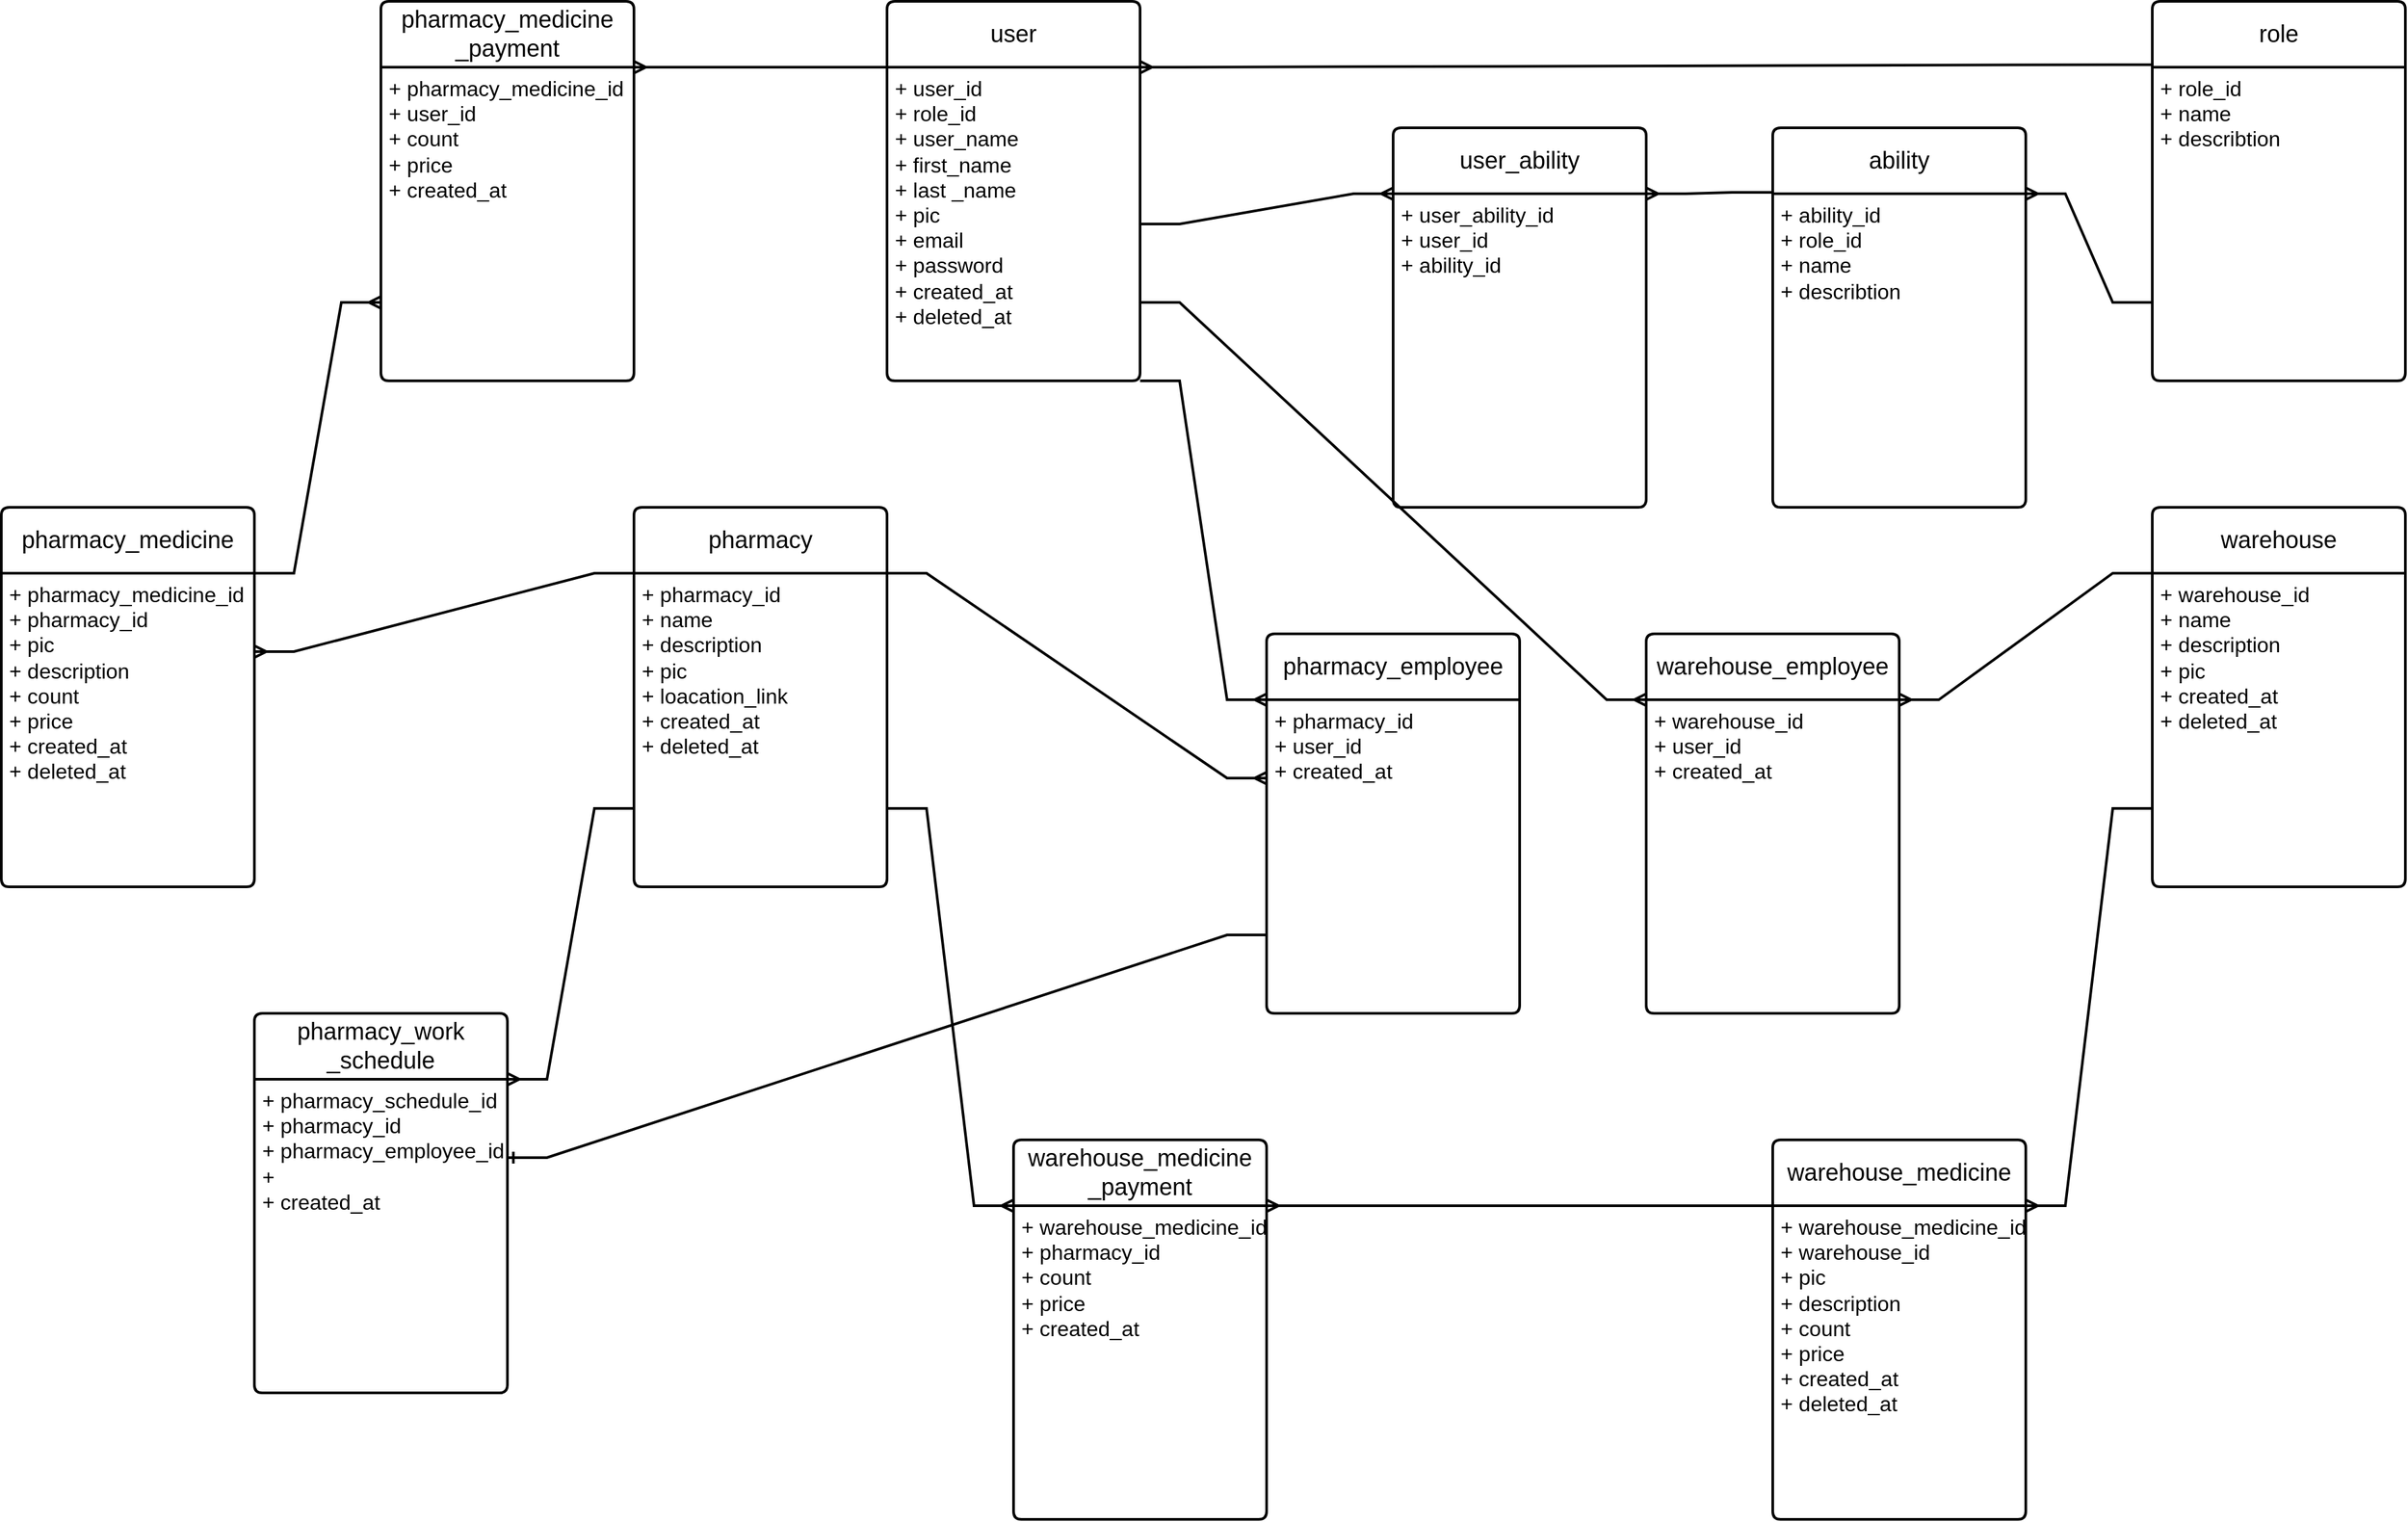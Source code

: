 <mxfile version="21.5.1" type="device">
  <diagram name="Page-1" id="Pqz5ZIfatG5j40akm8x7">
    <mxGraphModel dx="3134" dy="843" grid="1" gridSize="24" guides="1" tooltips="1" connect="1" arrows="1" fold="1" page="1" pageScale="1" pageWidth="850" pageHeight="1100" math="0" shadow="0">
      <root>
        <mxCell id="0" />
        <mxCell id="1" parent="0" />
        <mxCell id="yGynIGTieEBJCCS6Y2Hg-5" value="&lt;font style=&quot;font-size: 18px;&quot;&gt;user&lt;/font&gt;" style="swimlane;childLayout=stackLayout;horizontal=1;startSize=50;horizontalStack=0;rounded=1;fontSize=14;fontStyle=0;strokeWidth=2;resizeParent=0;resizeLast=1;shadow=0;dashed=0;align=center;arcSize=4;whiteSpace=wrap;html=1;" parent="1" vertex="1">
          <mxGeometry x="-288" y="96" width="192" height="288" as="geometry">
            <mxRectangle x="96" y="96" width="72" height="50" as="alternateBounds" />
          </mxGeometry>
        </mxCell>
        <mxCell id="yGynIGTieEBJCCS6Y2Hg-6" value="&lt;font style=&quot;font-size: 16px;&quot;&gt;+ user_id&lt;br&gt;+ role_id&lt;br&gt;+ user_name&lt;br&gt;+ first_name&lt;br&gt;+ last _name&lt;br&gt;+ pic&lt;br&gt;+ email&lt;br&gt;+ password&lt;br&gt;+ created_at&lt;br&gt;+ deleted_at&lt;/font&gt;" style="align=left;strokeColor=none;fillColor=none;spacingLeft=4;fontSize=12;verticalAlign=top;resizable=0;rotatable=0;part=1;html=1;" parent="yGynIGTieEBJCCS6Y2Hg-5" vertex="1">
          <mxGeometry y="50" width="192" height="238" as="geometry" />
        </mxCell>
        <mxCell id="yGynIGTieEBJCCS6Y2Hg-10" value="&lt;font style=&quot;font-size: 18px;&quot;&gt;role&lt;/font&gt;" style="swimlane;childLayout=stackLayout;horizontal=1;startSize=50;horizontalStack=0;rounded=1;fontSize=14;fontStyle=0;strokeWidth=2;resizeParent=0;resizeLast=1;shadow=0;dashed=0;align=center;arcSize=4;whiteSpace=wrap;html=1;" parent="1" vertex="1">
          <mxGeometry x="672" y="96" width="192" height="288" as="geometry" />
        </mxCell>
        <mxCell id="yGynIGTieEBJCCS6Y2Hg-11" value="&lt;font style=&quot;font-size: 16px;&quot;&gt;+ role_id&lt;br&gt;+ name&lt;br&gt;+ describtion&lt;br&gt;&lt;br&gt;&lt;/font&gt;" style="align=left;strokeColor=none;fillColor=none;spacingLeft=4;fontSize=12;verticalAlign=top;resizable=0;rotatable=0;part=1;html=1;" parent="yGynIGTieEBJCCS6Y2Hg-10" vertex="1">
          <mxGeometry y="50" width="192" height="238" as="geometry" />
        </mxCell>
        <mxCell id="yGynIGTieEBJCCS6Y2Hg-13" value="" style="edgeStyle=entityRelationEdgeStyle;fontSize=12;html=1;endArrow=ERmany;rounded=0;exitX=0;exitY=0.167;exitDx=0;exitDy=0;exitPerimeter=0;entryX=1;entryY=0;entryDx=0;entryDy=0;strokeWidth=2;" parent="1" source="yGynIGTieEBJCCS6Y2Hg-10" target="yGynIGTieEBJCCS6Y2Hg-6" edge="1">
          <mxGeometry width="100" height="100" relative="1" as="geometry">
            <mxPoint x="384" y="364" as="sourcePoint" />
            <mxPoint x="484" y="264" as="targetPoint" />
          </mxGeometry>
        </mxCell>
        <mxCell id="K6PqyN6FCFSBMOGqikez-1" value="&lt;span style=&quot;font-size: 18px;&quot;&gt;ability&lt;/span&gt;" style="swimlane;childLayout=stackLayout;horizontal=1;startSize=50;horizontalStack=0;rounded=1;fontSize=14;fontStyle=0;strokeWidth=2;resizeParent=0;resizeLast=1;shadow=0;dashed=0;align=center;arcSize=4;whiteSpace=wrap;html=1;" parent="1" vertex="1">
          <mxGeometry x="384" y="192" width="192" height="288" as="geometry" />
        </mxCell>
        <mxCell id="K6PqyN6FCFSBMOGqikez-2" value="&lt;font style=&quot;font-size: 16px;&quot;&gt;+ ability_id&lt;br&gt;+ role_id&lt;br&gt;+ name&lt;br&gt;+ describtion&lt;br&gt;&lt;br&gt;&lt;/font&gt;" style="align=left;strokeColor=none;fillColor=none;spacingLeft=4;fontSize=12;verticalAlign=top;resizable=0;rotatable=0;part=1;html=1;" parent="K6PqyN6FCFSBMOGqikez-1" vertex="1">
          <mxGeometry y="50" width="192" height="238" as="geometry" />
        </mxCell>
        <mxCell id="K6PqyN6FCFSBMOGqikez-3" value="&lt;span style=&quot;font-size: 18px;&quot;&gt;user_ability&lt;/span&gt;" style="swimlane;childLayout=stackLayout;horizontal=1;startSize=50;horizontalStack=0;rounded=1;fontSize=14;fontStyle=0;strokeWidth=2;resizeParent=0;resizeLast=1;shadow=0;dashed=0;align=center;arcSize=4;whiteSpace=wrap;html=1;" parent="1" vertex="1">
          <mxGeometry x="96" y="192" width="192" height="288" as="geometry" />
        </mxCell>
        <mxCell id="K6PqyN6FCFSBMOGqikez-4" value="&lt;font style=&quot;font-size: 16px;&quot;&gt;+ user_ability_id&lt;br&gt;+ user_id&lt;br&gt;+ ability_id&lt;br&gt;&lt;/font&gt;" style="align=left;strokeColor=none;fillColor=none;spacingLeft=4;fontSize=12;verticalAlign=top;resizable=0;rotatable=0;part=1;html=1;" parent="K6PqyN6FCFSBMOGqikez-3" vertex="1">
          <mxGeometry y="50" width="192" height="238" as="geometry" />
        </mxCell>
        <mxCell id="K6PqyN6FCFSBMOGqikez-5" value="" style="edgeStyle=entityRelationEdgeStyle;fontSize=12;html=1;endArrow=ERmany;rounded=0;exitX=0;exitY=0.75;exitDx=0;exitDy=0;strokeWidth=2;entryX=1;entryY=0;entryDx=0;entryDy=0;" parent="1" source="yGynIGTieEBJCCS6Y2Hg-11" target="K6PqyN6FCFSBMOGqikez-2" edge="1">
          <mxGeometry width="100" height="100" relative="1" as="geometry">
            <mxPoint x="750" y="396.5" as="sourcePoint" />
            <mxPoint x="408" y="408" as="targetPoint" />
          </mxGeometry>
        </mxCell>
        <mxCell id="K6PqyN6FCFSBMOGqikez-6" value="" style="edgeStyle=entityRelationEdgeStyle;fontSize=12;html=1;endArrow=ERmany;rounded=0;exitX=1;exitY=0.5;exitDx=0;exitDy=0;entryX=0;entryY=0;entryDx=0;entryDy=0;strokeWidth=2;" parent="1" source="yGynIGTieEBJCCS6Y2Hg-6" target="K6PqyN6FCFSBMOGqikez-4" edge="1">
          <mxGeometry width="100" height="100" relative="1" as="geometry">
            <mxPoint x="-264" y="349" as="sourcePoint" />
            <mxPoint x="-168" y="458" as="targetPoint" />
          </mxGeometry>
        </mxCell>
        <mxCell id="K6PqyN6FCFSBMOGqikez-7" value="&lt;span style=&quot;font-size: 18px;&quot;&gt;pharmacy&lt;/span&gt;" style="swimlane;childLayout=stackLayout;horizontal=1;startSize=50;horizontalStack=0;rounded=1;fontSize=14;fontStyle=0;strokeWidth=2;resizeParent=0;resizeLast=1;shadow=0;dashed=0;align=center;arcSize=4;whiteSpace=wrap;html=1;" parent="1" vertex="1">
          <mxGeometry x="-480" y="480" width="192" height="288" as="geometry" />
        </mxCell>
        <mxCell id="K6PqyN6FCFSBMOGqikez-8" value="&lt;font style=&quot;font-size: 16px;&quot;&gt;+ pharmacy_id&lt;br&gt;+ name&lt;br&gt;+ description&amp;nbsp;&lt;br&gt;+ pic&lt;br&gt;+ loacation_link&lt;br&gt;+ created_at&lt;br&gt;+ deleted_at&lt;br&gt;&lt;/font&gt;" style="align=left;strokeColor=none;fillColor=none;spacingLeft=4;fontSize=12;verticalAlign=top;resizable=0;rotatable=0;part=1;html=1;" parent="K6PqyN6FCFSBMOGqikez-7" vertex="1">
          <mxGeometry y="50" width="192" height="238" as="geometry" />
        </mxCell>
        <mxCell id="K6PqyN6FCFSBMOGqikez-12" value="" style="edgeStyle=entityRelationEdgeStyle;fontSize=12;html=1;endArrow=ERmany;rounded=0;exitX=-0.005;exitY=0.17;exitDx=0;exitDy=0;entryX=1;entryY=0;entryDx=0;entryDy=0;strokeWidth=2;exitPerimeter=0;" parent="1" source="K6PqyN6FCFSBMOGqikez-1" target="K6PqyN6FCFSBMOGqikez-4" edge="1">
          <mxGeometry width="100" height="100" relative="1" as="geometry">
            <mxPoint x="-72" y="349" as="sourcePoint" />
            <mxPoint x="120" y="554" as="targetPoint" />
            <Array as="points">
              <mxPoint x="336" y="360" />
            </Array>
          </mxGeometry>
        </mxCell>
        <mxCell id="K6PqyN6FCFSBMOGqikez-13" value="&lt;span style=&quot;font-size: 18px;&quot;&gt;pharmacy_employee&lt;/span&gt;" style="swimlane;childLayout=stackLayout;horizontal=1;startSize=50;horizontalStack=0;rounded=1;fontSize=14;fontStyle=0;strokeWidth=2;resizeParent=0;resizeLast=1;shadow=0;dashed=0;align=center;arcSize=4;whiteSpace=wrap;html=1;" parent="1" vertex="1">
          <mxGeometry y="576" width="192" height="288" as="geometry" />
        </mxCell>
        <mxCell id="K6PqyN6FCFSBMOGqikez-14" value="&lt;font style=&quot;font-size: 16px;&quot;&gt;+ pharmacy_id&lt;br&gt;+ user_id&lt;br&gt;+ created_at&lt;br&gt;&lt;/font&gt;" style="align=left;strokeColor=none;fillColor=none;spacingLeft=4;fontSize=12;verticalAlign=top;resizable=0;rotatable=0;part=1;html=1;" parent="K6PqyN6FCFSBMOGqikez-13" vertex="1">
          <mxGeometry y="50" width="192" height="238" as="geometry" />
        </mxCell>
        <mxCell id="K6PqyN6FCFSBMOGqikez-15" value="" style="edgeStyle=entityRelationEdgeStyle;fontSize=12;html=1;endArrow=ERmany;rounded=0;exitX=1;exitY=0;exitDx=0;exitDy=0;entryX=0;entryY=0.25;entryDx=0;entryDy=0;strokeWidth=2;" parent="1" source="K6PqyN6FCFSBMOGqikez-8" target="K6PqyN6FCFSBMOGqikez-14" edge="1">
          <mxGeometry width="100" height="100" relative="1" as="geometry">
            <mxPoint x="-216" y="448" as="sourcePoint" />
            <mxPoint x="-24" y="653" as="targetPoint" />
          </mxGeometry>
        </mxCell>
        <mxCell id="K6PqyN6FCFSBMOGqikez-17" value="&lt;span style=&quot;font-size: 18px;&quot;&gt;warehouse&lt;/span&gt;" style="swimlane;childLayout=stackLayout;horizontal=1;startSize=50;horizontalStack=0;rounded=1;fontSize=14;fontStyle=0;strokeWidth=2;resizeParent=0;resizeLast=1;shadow=0;dashed=0;align=center;arcSize=4;whiteSpace=wrap;html=1;" parent="1" vertex="1">
          <mxGeometry x="672" y="480" width="192" height="288" as="geometry" />
        </mxCell>
        <mxCell id="K6PqyN6FCFSBMOGqikez-18" value="&lt;font style=&quot;font-size: 16px;&quot;&gt;+ warehouse_id&lt;br&gt;+ name&lt;br&gt;+ description&amp;nbsp;&lt;br&gt;+ pic&lt;br&gt;+ created_at&lt;br&gt;+ deleted_at&lt;br&gt;&lt;/font&gt;" style="align=left;strokeColor=none;fillColor=none;spacingLeft=4;fontSize=12;verticalAlign=top;resizable=0;rotatable=0;part=1;html=1;" parent="K6PqyN6FCFSBMOGqikez-17" vertex="1">
          <mxGeometry y="50" width="192" height="238" as="geometry" />
        </mxCell>
        <mxCell id="K6PqyN6FCFSBMOGqikez-19" value="&lt;span style=&quot;font-size: 18px;&quot;&gt;warehouse_employee&lt;/span&gt;" style="swimlane;childLayout=stackLayout;horizontal=1;startSize=50;horizontalStack=0;rounded=1;fontSize=14;fontStyle=0;strokeWidth=2;resizeParent=0;resizeLast=1;shadow=0;dashed=0;align=center;arcSize=4;whiteSpace=wrap;html=1;" parent="1" vertex="1">
          <mxGeometry x="288" y="576" width="192" height="288" as="geometry" />
        </mxCell>
        <mxCell id="K6PqyN6FCFSBMOGqikez-20" value="&lt;font style=&quot;font-size: 16px;&quot;&gt;+ warehouse_id&lt;br&gt;+ user_id&lt;br&gt;+ created_at&lt;br&gt;&lt;/font&gt;" style="align=left;strokeColor=none;fillColor=none;spacingLeft=4;fontSize=12;verticalAlign=top;resizable=0;rotatable=0;part=1;html=1;" parent="K6PqyN6FCFSBMOGqikez-19" vertex="1">
          <mxGeometry y="50" width="192" height="238" as="geometry" />
        </mxCell>
        <mxCell id="K6PqyN6FCFSBMOGqikez-21" value="" style="edgeStyle=entityRelationEdgeStyle;fontSize=12;html=1;endArrow=ERmany;rounded=0;exitX=1;exitY=0.75;exitDx=0;exitDy=0;entryX=0;entryY=0;entryDx=0;entryDy=0;strokeWidth=2;" parent="1" source="yGynIGTieEBJCCS6Y2Hg-6" target="K6PqyN6FCFSBMOGqikez-20" edge="1">
          <mxGeometry width="100" height="100" relative="1" as="geometry">
            <mxPoint x="120" y="614" as="sourcePoint" />
            <mxPoint x="24" y="650" as="targetPoint" />
          </mxGeometry>
        </mxCell>
        <mxCell id="K6PqyN6FCFSBMOGqikez-22" value="" style="edgeStyle=entityRelationEdgeStyle;fontSize=12;html=1;endArrow=ERmany;rounded=0;exitX=0;exitY=0;exitDx=0;exitDy=0;entryX=1;entryY=0;entryDx=0;entryDy=0;strokeWidth=2;" parent="1" source="K6PqyN6FCFSBMOGqikez-18" target="K6PqyN6FCFSBMOGqikez-20" edge="1">
          <mxGeometry width="100" height="100" relative="1" as="geometry">
            <mxPoint x="144" y="638" as="sourcePoint" />
            <mxPoint x="48" y="674" as="targetPoint" />
          </mxGeometry>
        </mxCell>
        <mxCell id="dLhSm6efQAyP7AnOEUwS-1" value="" style="edgeStyle=entityRelationEdgeStyle;fontSize=12;html=1;endArrow=ERmany;rounded=0;exitX=0;exitY=0.75;exitDx=0;exitDy=0;entryX=1;entryY=0;entryDx=0;entryDy=0;strokeWidth=2;" edge="1" parent="1" source="K6PqyN6FCFSBMOGqikez-18" target="K6PqyN6FCFSBMOGqikez-24">
          <mxGeometry width="100" height="100" relative="1" as="geometry">
            <mxPoint x="576" y="805" as="sourcePoint" />
            <mxPoint x="228" y="1248" as="targetPoint" />
          </mxGeometry>
        </mxCell>
        <mxCell id="K6PqyN6FCFSBMOGqikez-23" value="&lt;span style=&quot;font-size: 18px;&quot;&gt;warehouse_medicine&lt;/span&gt;" style="swimlane;childLayout=stackLayout;horizontal=1;startSize=50;horizontalStack=0;rounded=1;fontSize=14;fontStyle=0;strokeWidth=2;resizeParent=0;resizeLast=1;shadow=0;dashed=0;align=center;arcSize=4;whiteSpace=wrap;html=1;" parent="1" vertex="1">
          <mxGeometry x="384" y="960" width="192" height="288" as="geometry" />
        </mxCell>
        <mxCell id="K6PqyN6FCFSBMOGqikez-24" value="&lt;font style=&quot;font-size: 16px;&quot;&gt;+ warehouse_medicine_id&amp;nbsp;&lt;br&gt;+ warehouse_id&lt;br&gt;+ pic&lt;br&gt;+ description&lt;br&gt;+ count&lt;br&gt;+ price&lt;br&gt;+ created_at&lt;br&gt;+ deleted_at&lt;br&gt;&lt;/font&gt;" style="align=left;strokeColor=none;fillColor=none;spacingLeft=4;fontSize=12;verticalAlign=top;resizable=0;rotatable=0;part=1;html=1;" parent="K6PqyN6FCFSBMOGqikez-23" vertex="1">
          <mxGeometry y="50" width="192" height="238" as="geometry" />
        </mxCell>
        <mxCell id="dLhSm6efQAyP7AnOEUwS-5" value="&lt;span style=&quot;font-size: 18px;&quot;&gt;pharmacy_medicine&lt;/span&gt;" style="swimlane;childLayout=stackLayout;horizontal=1;startSize=50;horizontalStack=0;rounded=1;fontSize=14;fontStyle=0;strokeWidth=2;resizeParent=0;resizeLast=1;shadow=0;dashed=0;align=center;arcSize=4;whiteSpace=wrap;html=1;" vertex="1" parent="1">
          <mxGeometry x="-960" y="480" width="192" height="288" as="geometry" />
        </mxCell>
        <mxCell id="dLhSm6efQAyP7AnOEUwS-6" value="&lt;font style=&quot;font-size: 16px;&quot;&gt;+ pharmacy_medicine_id&amp;nbsp;&lt;br&gt;+ pharmacy_id&lt;br&gt;+ pic&lt;br&gt;+ description&lt;br&gt;+ count&lt;br&gt;+ price&lt;br&gt;+ created_at&lt;br&gt;+ deleted_at&lt;br&gt;&lt;/font&gt;" style="align=left;strokeColor=none;fillColor=none;spacingLeft=4;fontSize=12;verticalAlign=top;resizable=0;rotatable=0;part=1;html=1;" vertex="1" parent="dLhSm6efQAyP7AnOEUwS-5">
          <mxGeometry y="50" width="192" height="238" as="geometry" />
        </mxCell>
        <mxCell id="dLhSm6efQAyP7AnOEUwS-7" value="" style="edgeStyle=entityRelationEdgeStyle;fontSize=12;html=1;endArrow=ERmany;rounded=0;exitX=0;exitY=0;exitDx=0;exitDy=0;entryX=1;entryY=0.25;entryDx=0;entryDy=0;strokeWidth=2;" edge="1" parent="1" source="K6PqyN6FCFSBMOGqikez-8" target="dLhSm6efQAyP7AnOEUwS-6">
          <mxGeometry width="100" height="100" relative="1" as="geometry">
            <mxPoint x="-282" y="816" as="sourcePoint" />
            <mxPoint x="-378" y="1117" as="targetPoint" />
          </mxGeometry>
        </mxCell>
        <mxCell id="dLhSm6efQAyP7AnOEUwS-9" value="&lt;font style=&quot;font-size: 18px;&quot;&gt;warehouse_medicine&lt;br&gt;_payment&lt;br&gt;&lt;/font&gt;" style="swimlane;childLayout=stackLayout;horizontal=1;startSize=50;horizontalStack=0;rounded=1;fontSize=14;fontStyle=0;strokeWidth=2;resizeParent=0;resizeLast=1;shadow=0;dashed=0;align=center;arcSize=4;whiteSpace=wrap;html=1;" vertex="1" parent="1">
          <mxGeometry x="-192" y="960" width="192" height="288" as="geometry" />
        </mxCell>
        <mxCell id="dLhSm6efQAyP7AnOEUwS-10" value="&lt;font style=&quot;font-size: 16px;&quot;&gt;+ warehouse_medicine_id&amp;nbsp;&lt;br&gt;+ pharmacy_id&lt;br&gt;+ count&lt;br&gt;+ price&amp;nbsp;&lt;br&gt;+ created_at&lt;br&gt;&lt;/font&gt;" style="align=left;strokeColor=none;fillColor=none;spacingLeft=4;fontSize=12;verticalAlign=top;resizable=0;rotatable=0;part=1;html=1;" vertex="1" parent="dLhSm6efQAyP7AnOEUwS-9">
          <mxGeometry y="50" width="192" height="238" as="geometry" />
        </mxCell>
        <mxCell id="dLhSm6efQAyP7AnOEUwS-11" value="" style="edgeStyle=entityRelationEdgeStyle;fontSize=12;html=1;endArrow=ERmany;rounded=0;exitX=1;exitY=0.75;exitDx=0;exitDy=0;entryX=0;entryY=0;entryDx=0;entryDy=0;strokeWidth=2;" edge="1" parent="1" source="K6PqyN6FCFSBMOGqikez-8" target="dLhSm6efQAyP7AnOEUwS-10">
          <mxGeometry width="100" height="100" relative="1" as="geometry">
            <mxPoint x="-456" y="733" as="sourcePoint" />
            <mxPoint x="-648" y="1034" as="targetPoint" />
          </mxGeometry>
        </mxCell>
        <mxCell id="dLhSm6efQAyP7AnOEUwS-12" value="" style="edgeStyle=entityRelationEdgeStyle;fontSize=12;html=1;endArrow=ERmany;rounded=0;entryX=1;entryY=0;entryDx=0;entryDy=0;strokeWidth=2;exitX=0;exitY=0;exitDx=0;exitDy=0;" edge="1" parent="1" source="K6PqyN6FCFSBMOGqikez-24" target="dLhSm6efQAyP7AnOEUwS-10">
          <mxGeometry width="100" height="100" relative="1" as="geometry">
            <mxPoint x="288" y="1008" as="sourcePoint" />
            <mxPoint x="-168" y="1034" as="targetPoint" />
          </mxGeometry>
        </mxCell>
        <mxCell id="dLhSm6efQAyP7AnOEUwS-13" value="&lt;font style=&quot;font-size: 18px;&quot;&gt;pharmacy_medicine&lt;br&gt;_payment&lt;br&gt;&lt;/font&gt;" style="swimlane;childLayout=stackLayout;horizontal=1;startSize=50;horizontalStack=0;rounded=1;fontSize=14;fontStyle=0;strokeWidth=2;resizeParent=0;resizeLast=1;shadow=0;dashed=0;align=center;arcSize=4;whiteSpace=wrap;html=1;" vertex="1" parent="1">
          <mxGeometry x="-672" y="96" width="192" height="288" as="geometry" />
        </mxCell>
        <mxCell id="dLhSm6efQAyP7AnOEUwS-14" value="&lt;font style=&quot;font-size: 16px;&quot;&gt;+ pharmacy_medicine_id&amp;nbsp;&lt;br&gt;+ user_id&lt;br&gt;+ count&lt;br&gt;+ price&amp;nbsp;&lt;br&gt;+ created_at&lt;br&gt;&lt;/font&gt;" style="align=left;strokeColor=none;fillColor=none;spacingLeft=4;fontSize=12;verticalAlign=top;resizable=0;rotatable=0;part=1;html=1;" vertex="1" parent="dLhSm6efQAyP7AnOEUwS-13">
          <mxGeometry y="50" width="192" height="238" as="geometry" />
        </mxCell>
        <mxCell id="dLhSm6efQAyP7AnOEUwS-15" value="" style="edgeStyle=entityRelationEdgeStyle;fontSize=12;html=1;endArrow=ERmany;rounded=0;exitX=1;exitY=0;exitDx=0;exitDy=0;entryX=0;entryY=0.75;entryDx=0;entryDy=0;strokeWidth=2;" edge="1" parent="1" source="dLhSm6efQAyP7AnOEUwS-6" target="dLhSm6efQAyP7AnOEUwS-14">
          <mxGeometry width="100" height="100" relative="1" as="geometry">
            <mxPoint x="-455" y="264" as="sourcePoint" />
            <mxPoint x="-647" y="565" as="targetPoint" />
          </mxGeometry>
        </mxCell>
        <mxCell id="dLhSm6efQAyP7AnOEUwS-16" value="" style="edgeStyle=entityRelationEdgeStyle;fontSize=12;html=1;endArrow=ERmany;rounded=0;exitX=0;exitY=0;exitDx=0;exitDy=0;entryX=1;entryY=0;entryDx=0;entryDy=0;strokeWidth=2;" edge="1" parent="1" source="yGynIGTieEBJCCS6Y2Hg-6" target="dLhSm6efQAyP7AnOEUwS-14">
          <mxGeometry width="100" height="100" relative="1" as="geometry">
            <mxPoint x="-378" y="277" as="sourcePoint" />
            <mxPoint x="-570" y="72" as="targetPoint" />
          </mxGeometry>
        </mxCell>
        <mxCell id="dLhSm6efQAyP7AnOEUwS-18" value="&lt;span style=&quot;font-size: 18px;&quot;&gt;pharmacy_work&lt;br&gt;_schedule&lt;/span&gt;" style="swimlane;childLayout=stackLayout;horizontal=1;startSize=50;horizontalStack=0;rounded=1;fontSize=14;fontStyle=0;strokeWidth=2;resizeParent=0;resizeLast=1;shadow=0;dashed=0;align=center;arcSize=4;whiteSpace=wrap;html=1;" vertex="1" parent="1">
          <mxGeometry x="-768" y="864" width="192" height="288" as="geometry" />
        </mxCell>
        <mxCell id="dLhSm6efQAyP7AnOEUwS-19" value="&lt;font style=&quot;font-size: 16px;&quot;&gt;+ pharmacy_schedule_id&lt;br&gt;+ pharmacy_id&lt;br&gt;+ pharmacy_employee_id&lt;br&gt;+&amp;nbsp;&lt;br&gt;+ created_at&lt;br&gt;&lt;/font&gt;" style="align=left;strokeColor=none;fillColor=none;spacingLeft=4;fontSize=12;verticalAlign=top;resizable=0;rotatable=0;part=1;html=1;" vertex="1" parent="dLhSm6efQAyP7AnOEUwS-18">
          <mxGeometry y="50" width="192" height="238" as="geometry" />
        </mxCell>
        <mxCell id="dLhSm6efQAyP7AnOEUwS-20" value="" style="edgeStyle=entityRelationEdgeStyle;fontSize=12;html=1;endArrow=ERmany;rounded=0;exitX=1;exitY=1;exitDx=0;exitDy=0;entryX=0;entryY=0;entryDx=0;entryDy=0;strokeWidth=2;" edge="1" parent="1" source="yGynIGTieEBJCCS6Y2Hg-6" target="K6PqyN6FCFSBMOGqikez-14">
          <mxGeometry width="100" height="100" relative="1" as="geometry">
            <mxPoint x="-72" y="349" as="sourcePoint" />
            <mxPoint x="408" y="650" as="targetPoint" />
          </mxGeometry>
        </mxCell>
        <mxCell id="dLhSm6efQAyP7AnOEUwS-21" value="" style="edgeStyle=entityRelationEdgeStyle;fontSize=12;html=1;endArrow=ERone;endFill=1;rounded=0;exitX=0;exitY=0.75;exitDx=0;exitDy=0;entryX=1;entryY=0.25;entryDx=0;entryDy=0;strokeWidth=2;" edge="1" parent="1" source="K6PqyN6FCFSBMOGqikez-14" target="dLhSm6efQAyP7AnOEUwS-19">
          <mxGeometry width="100" height="100" relative="1" as="geometry">
            <mxPoint x="-600" y="1084" as="sourcePoint" />
            <mxPoint x="-500" y="984" as="targetPoint" />
          </mxGeometry>
        </mxCell>
        <mxCell id="dLhSm6efQAyP7AnOEUwS-22" value="" style="edgeStyle=entityRelationEdgeStyle;fontSize=12;html=1;endArrow=ERmany;rounded=0;exitX=0;exitY=0.75;exitDx=0;exitDy=0;entryX=1;entryY=0;entryDx=0;entryDy=0;strokeWidth=2;" edge="1" parent="1" source="K6PqyN6FCFSBMOGqikez-8" target="dLhSm6efQAyP7AnOEUwS-19">
          <mxGeometry width="100" height="100" relative="1" as="geometry">
            <mxPoint x="-264" y="733" as="sourcePoint" />
            <mxPoint x="-168" y="1034" as="targetPoint" />
          </mxGeometry>
        </mxCell>
      </root>
    </mxGraphModel>
  </diagram>
</mxfile>
